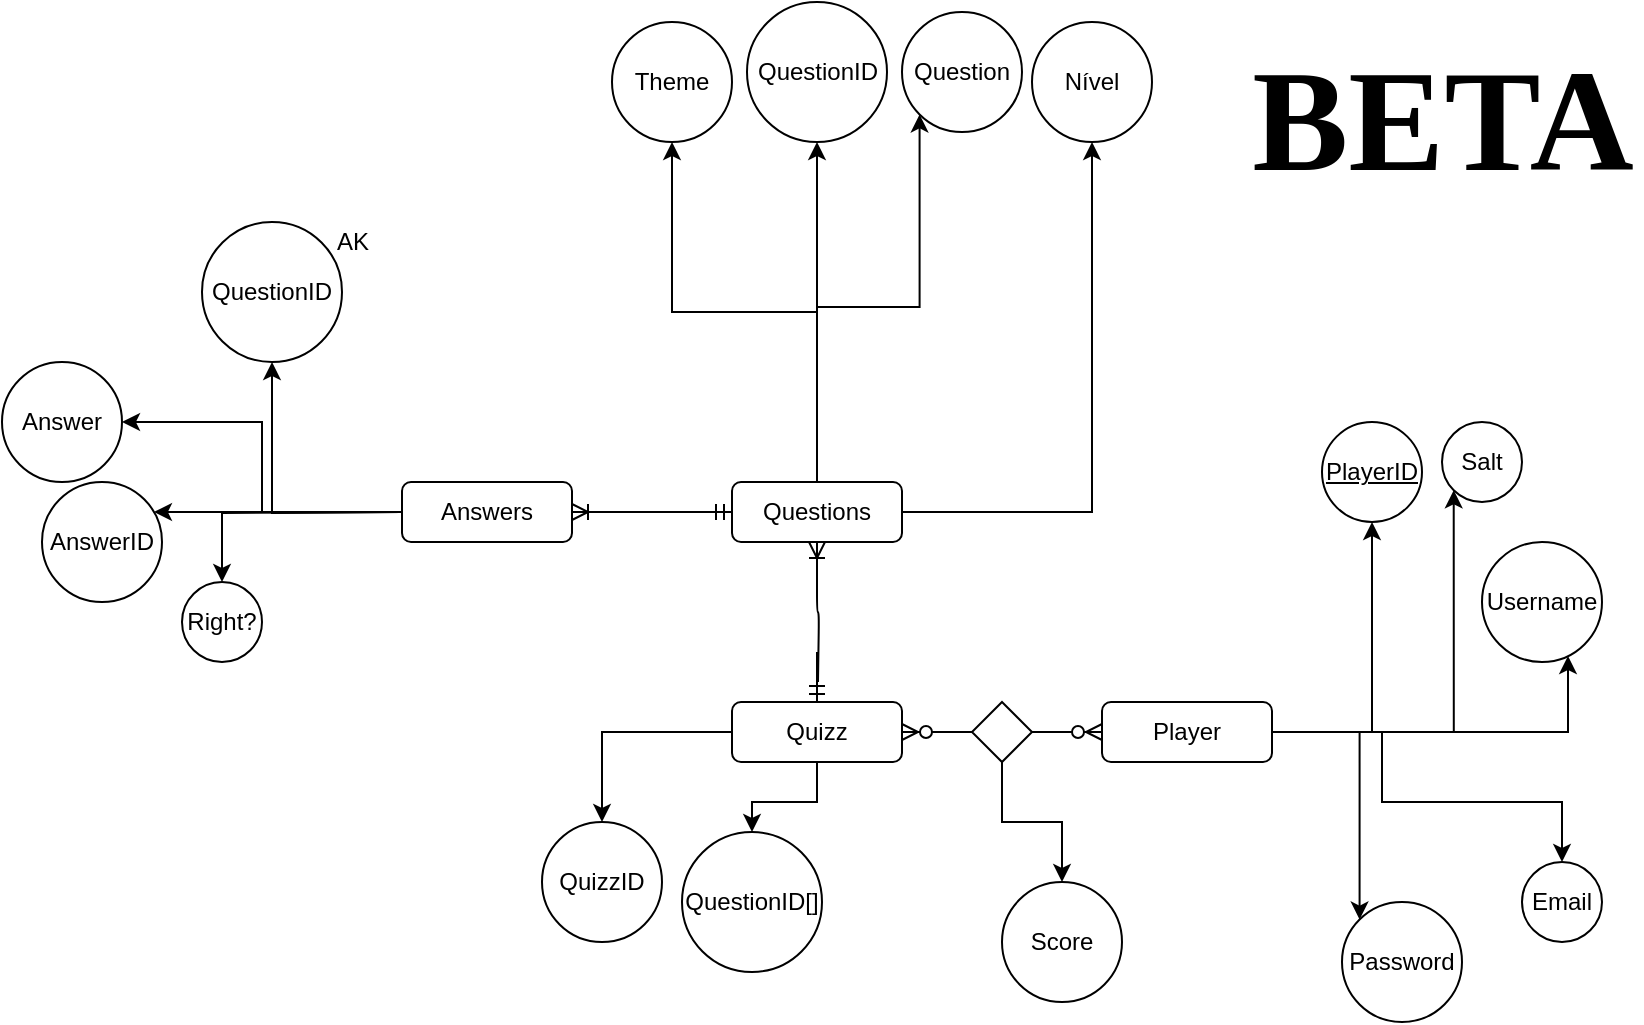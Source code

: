 <mxfile version="18.1.2" type="device"><diagram id="R2lEEEUBdFMjLlhIrx00" name="Page-1"><mxGraphModel dx="1107" dy="1611" grid="1" gridSize="10" guides="1" tooltips="1" connect="1" arrows="1" fold="1" page="1" pageScale="1" pageWidth="850" pageHeight="1100" math="0" shadow="0" extFonts="Permanent Marker^https://fonts.googleapis.com/css?family=Permanent+Marker"><root><mxCell id="0"/><mxCell id="1" parent="0"/><mxCell id="vzC_h9kWiyUQ8_YZiTgR-2" value="Quizz" style="rounded=1;whiteSpace=wrap;html=1;" parent="1" vertex="1"><mxGeometry x="365" y="210" width="85" height="30" as="geometry"/></mxCell><mxCell id="vzC_h9kWiyUQ8_YZiTgR-29" style="edgeStyle=orthogonalEdgeStyle;rounded=0;orthogonalLoop=1;jettySize=auto;html=1;" parent="1" source="vzC_h9kWiyUQ8_YZiTgR-3" target="vzC_h9kWiyUQ8_YZiTgR-21" edge="1"><mxGeometry relative="1" as="geometry"><Array as="points"><mxPoint x="690" y="225"/><mxPoint x="690" y="260"/></Array></mxGeometry></mxCell><mxCell id="vzC_h9kWiyUQ8_YZiTgR-3" value="Player" style="rounded=1;whiteSpace=wrap;html=1;" parent="1" vertex="1"><mxGeometry x="550" y="210" width="85" height="30" as="geometry"/></mxCell><mxCell id="vzC_h9kWiyUQ8_YZiTgR-8" value="Answers" style="rounded=1;whiteSpace=wrap;html=1;" parent="1" vertex="1"><mxGeometry x="200" y="100" width="85" height="30" as="geometry"/></mxCell><mxCell id="vzC_h9kWiyUQ8_YZiTgR-14" value="" style="edgeStyle=orthogonalEdgeStyle;fontSize=11;html=1;endArrow=ERoneToMany;startArrow=none;fontFamily=Helvetica;fontColor=default;align=center;strokeColor=default;" parent="1" target="vzC_h9kWiyUQ8_YZiTgR-9" edge="1"><mxGeometry relative="1" as="geometry"><mxPoint x="408" y="200" as="sourcePoint"/></mxGeometry></mxCell><mxCell id="vzC_h9kWiyUQ8_YZiTgR-15" value="" style="edgeStyle=orthogonalEdgeStyle;fontSize=11;html=1;endArrow=ERoneToMany;startArrow=ERmandOne;fontFamily=Helvetica;fontColor=default;align=center;strokeColor=default;" parent="1" source="vzC_h9kWiyUQ8_YZiTgR-9" target="vzC_h9kWiyUQ8_YZiTgR-8" edge="1"><mxGeometry relative="1" as="geometry"/></mxCell><mxCell id="vzC_h9kWiyUQ8_YZiTgR-34" value="" style="edgeStyle=orthogonalEdgeStyle;rounded=0;orthogonalLoop=1;jettySize=auto;html=1;" parent="1" source="vzC_h9kWiyUQ8_YZiTgR-9" target="vzC_h9kWiyUQ8_YZiTgR-26" edge="1"><mxGeometry relative="1" as="geometry"/></mxCell><mxCell id="vzC_h9kWiyUQ8_YZiTgR-44" style="edgeStyle=orthogonalEdgeStyle;rounded=0;orthogonalLoop=1;jettySize=auto;html=1;entryX=0;entryY=1;entryDx=0;entryDy=0;" parent="1" source="vzC_h9kWiyUQ8_YZiTgR-9" target="vzC_h9kWiyUQ8_YZiTgR-43" edge="1"><mxGeometry relative="1" as="geometry"/></mxCell><mxCell id="vzC_h9kWiyUQ8_YZiTgR-9" value="Questions" style="rounded=1;whiteSpace=wrap;html=1;" parent="1" vertex="1"><mxGeometry x="365" y="100" width="85" height="30" as="geometry"/></mxCell><mxCell id="vzC_h9kWiyUQ8_YZiTgR-41" style="edgeStyle=orthogonalEdgeStyle;rounded=0;orthogonalLoop=1;jettySize=auto;html=1;" parent="1" target="vzC_h9kWiyUQ8_YZiTgR-16" edge="1"><mxGeometry relative="1" as="geometry"><mxPoint x="200" y="115" as="sourcePoint"/></mxGeometry></mxCell><mxCell id="vzC_h9kWiyUQ8_YZiTgR-16" value="QuestionID" style="ellipse;whiteSpace=wrap;html=1;aspect=fixed;" parent="1" vertex="1"><mxGeometry x="100" y="-30" width="70" height="70" as="geometry"/></mxCell><mxCell id="vzC_h9kWiyUQ8_YZiTgR-40" value="" style="edgeStyle=orthogonalEdgeStyle;rounded=0;orthogonalLoop=1;jettySize=auto;html=1;" parent="1" source="vzC_h9kWiyUQ8_YZiTgR-8" target="vzC_h9kWiyUQ8_YZiTgR-17" edge="1"><mxGeometry relative="1" as="geometry"><Array as="points"><mxPoint x="150" y="115"/><mxPoint x="150" y="115"/></Array></mxGeometry></mxCell><mxCell id="vzC_h9kWiyUQ8_YZiTgR-17" value="AnswerID" style="ellipse;whiteSpace=wrap;html=1;aspect=fixed;" parent="1" vertex="1"><mxGeometry x="20" y="100" width="60" height="60" as="geometry"/></mxCell><mxCell id="vzC_h9kWiyUQ8_YZiTgR-42" style="edgeStyle=orthogonalEdgeStyle;rounded=0;orthogonalLoop=1;jettySize=auto;html=1;" parent="1" target="vzC_h9kWiyUQ8_YZiTgR-18" edge="1"><mxGeometry relative="1" as="geometry"><mxPoint x="200" y="115" as="sourcePoint"/></mxGeometry></mxCell><mxCell id="vzC_h9kWiyUQ8_YZiTgR-18" value="Right?" style="ellipse;whiteSpace=wrap;html=1;aspect=fixed;" parent="1" vertex="1"><mxGeometry x="90" y="150" width="40" height="40" as="geometry"/></mxCell><mxCell id="vzC_h9kWiyUQ8_YZiTgR-19" value="&lt;u&gt;PlayerID&lt;/u&gt;" style="ellipse;whiteSpace=wrap;html=1;aspect=fixed;" parent="1" vertex="1"><mxGeometry x="660" y="70" width="50" height="50" as="geometry"/></mxCell><mxCell id="vzC_h9kWiyUQ8_YZiTgR-20" value="Username" style="ellipse;whiteSpace=wrap;html=1;aspect=fixed;" parent="1" vertex="1"><mxGeometry x="740" y="130" width="60" height="60" as="geometry"/></mxCell><mxCell id="vzC_h9kWiyUQ8_YZiTgR-21" value="Email" style="ellipse;whiteSpace=wrap;html=1;aspect=fixed;" parent="1" vertex="1"><mxGeometry x="760" y="290" width="40" height="40" as="geometry"/></mxCell><mxCell id="vzC_h9kWiyUQ8_YZiTgR-37" value="" style="edgeStyle=orthogonalEdgeStyle;rounded=0;orthogonalLoop=1;jettySize=auto;html=1;" parent="1" source="vzC_h9kWiyUQ8_YZiTgR-2" target="vzC_h9kWiyUQ8_YZiTgR-24" edge="1"><mxGeometry relative="1" as="geometry"/></mxCell><mxCell id="vzC_h9kWiyUQ8_YZiTgR-24" value="QuestionID[]" style="ellipse;whiteSpace=wrap;html=1;aspect=fixed;" parent="1" vertex="1"><mxGeometry x="340" y="275" width="70" height="70" as="geometry"/></mxCell><mxCell id="vzC_h9kWiyUQ8_YZiTgR-26" value="QuestionID" style="ellipse;whiteSpace=wrap;html=1;aspect=fixed;" parent="1" vertex="1"><mxGeometry x="372.5" y="-140" width="70" height="70" as="geometry"/></mxCell><mxCell id="vzC_h9kWiyUQ8_YZiTgR-28" value="Password" style="ellipse;whiteSpace=wrap;html=1;aspect=fixed;" parent="1" vertex="1"><mxGeometry x="670" y="310" width="60" height="60" as="geometry"/></mxCell><mxCell id="vzC_h9kWiyUQ8_YZiTgR-31" style="edgeStyle=orthogonalEdgeStyle;rounded=0;orthogonalLoop=1;jettySize=auto;html=1;exitX=1;exitY=0.5;exitDx=0;exitDy=0;entryX=0.5;entryY=1;entryDx=0;entryDy=0;" parent="1" source="vzC_h9kWiyUQ8_YZiTgR-3" target="vzC_h9kWiyUQ8_YZiTgR-19" edge="1"><mxGeometry relative="1" as="geometry"><mxPoint x="645" y="235" as="sourcePoint"/><mxPoint x="720" y="270" as="targetPoint"/></mxGeometry></mxCell><mxCell id="vzC_h9kWiyUQ8_YZiTgR-32" style="edgeStyle=orthogonalEdgeStyle;rounded=0;orthogonalLoop=1;jettySize=auto;html=1;exitX=1;exitY=0.5;exitDx=0;exitDy=0;" parent="1" source="vzC_h9kWiyUQ8_YZiTgR-3" target="vzC_h9kWiyUQ8_YZiTgR-20" edge="1"><mxGeometry relative="1" as="geometry"><mxPoint x="655" y="245" as="sourcePoint"/><mxPoint x="730" y="280" as="targetPoint"/><Array as="points"><mxPoint x="783" y="225"/></Array></mxGeometry></mxCell><mxCell id="vzC_h9kWiyUQ8_YZiTgR-33" style="edgeStyle=orthogonalEdgeStyle;rounded=0;orthogonalLoop=1;jettySize=auto;html=1;exitX=1;exitY=0.5;exitDx=0;exitDy=0;entryX=0;entryY=0;entryDx=0;entryDy=0;" parent="1" source="vzC_h9kWiyUQ8_YZiTgR-3" target="vzC_h9kWiyUQ8_YZiTgR-28" edge="1"><mxGeometry relative="1" as="geometry"><mxPoint x="665" y="255" as="sourcePoint"/><mxPoint x="740" y="290" as="targetPoint"/></mxGeometry></mxCell><mxCell id="vzC_h9kWiyUQ8_YZiTgR-39" value="AK" style="text;html=1;align=center;verticalAlign=middle;resizable=0;points=[];autosize=1;strokeColor=none;fillColor=none;" parent="1" vertex="1"><mxGeometry x="160" y="-30" width="30" height="20" as="geometry"/></mxCell><mxCell id="vzC_h9kWiyUQ8_YZiTgR-43" value="Question" style="ellipse;whiteSpace=wrap;html=1;aspect=fixed;" parent="1" vertex="1"><mxGeometry x="450" y="-135" width="60" height="60" as="geometry"/></mxCell><mxCell id="vzC_h9kWiyUQ8_YZiTgR-46" value="" style="edgeStyle=orthogonalEdgeStyle;rounded=0;orthogonalLoop=1;jettySize=auto;html=1;" parent="1" source="vzC_h9kWiyUQ8_YZiTgR-8" target="vzC_h9kWiyUQ8_YZiTgR-45" edge="1"><mxGeometry relative="1" as="geometry"/></mxCell><mxCell id="vzC_h9kWiyUQ8_YZiTgR-45" value="Answer" style="ellipse;whiteSpace=wrap;html=1;aspect=fixed;" parent="1" vertex="1"><mxGeometry y="40" width="60" height="60" as="geometry"/></mxCell><mxCell id="vzC_h9kWiyUQ8_YZiTgR-50" value="" style="edgeStyle=orthogonalEdgeStyle;rounded=0;orthogonalLoop=1;jettySize=auto;html=1;" parent="1" source="vzC_h9kWiyUQ8_YZiTgR-2" target="vzC_h9kWiyUQ8_YZiTgR-49" edge="1"><mxGeometry relative="1" as="geometry"><mxPoint x="370" y="250" as="sourcePoint"/></mxGeometry></mxCell><mxCell id="vzC_h9kWiyUQ8_YZiTgR-49" value="QuizzID" style="ellipse;whiteSpace=wrap;html=1;aspect=fixed;" parent="1" vertex="1"><mxGeometry x="270" y="270" width="60" height="60" as="geometry"/></mxCell><mxCell id="vzC_h9kWiyUQ8_YZiTgR-61" value="" style="edgeStyle=orthogonalEdgeStyle;rounded=0;orthogonalLoop=1;jettySize=auto;html=1;exitX=0.5;exitY=1;exitDx=0;exitDy=0;" parent="1" source="vzC_h9kWiyUQ8_YZiTgR-75" target="vzC_h9kWiyUQ8_YZiTgR-59" edge="1"><mxGeometry relative="1" as="geometry"><mxPoint x="500" y="360" as="sourcePoint"/></mxGeometry></mxCell><mxCell id="vzC_h9kWiyUQ8_YZiTgR-59" value="Score" style="ellipse;whiteSpace=wrap;html=1;aspect=fixed;" parent="1" vertex="1"><mxGeometry x="500" y="300" width="60" height="60" as="geometry"/></mxCell><mxCell id="vzC_h9kWiyUQ8_YZiTgR-72" value="" style="edgeStyle=entityRelationEdgeStyle;fontSize=12;html=1;endArrow=ERzeroToMany;startArrow=none;rounded=0;exitX=0;exitY=0.5;exitDx=0;exitDy=0;" parent="1" source="vzC_h9kWiyUQ8_YZiTgR-75" target="vzC_h9kWiyUQ8_YZiTgR-2" edge="1"><mxGeometry width="100" height="100" relative="1" as="geometry"><mxPoint x="425" y="310" as="sourcePoint"/><mxPoint x="510" y="200" as="targetPoint"/></mxGeometry></mxCell><mxCell id="vzC_h9kWiyUQ8_YZiTgR-75" value="" style="rhombus;whiteSpace=wrap;html=1;" parent="1" vertex="1"><mxGeometry x="485" y="210" width="30" height="30" as="geometry"/></mxCell><mxCell id="vzC_h9kWiyUQ8_YZiTgR-80" style="edgeStyle=orthogonalEdgeStyle;rounded=0;orthogonalLoop=1;jettySize=auto;html=1;" parent="1" source="vzC_h9kWiyUQ8_YZiTgR-9" target="vzC_h9kWiyUQ8_YZiTgR-79" edge="1"><mxGeometry relative="1" as="geometry"/></mxCell><mxCell id="vzC_h9kWiyUQ8_YZiTgR-79" value="Theme" style="ellipse;whiteSpace=wrap;html=1;aspect=fixed;" parent="1" vertex="1"><mxGeometry x="305" y="-130" width="60" height="60" as="geometry"/></mxCell><mxCell id="vzC_h9kWiyUQ8_YZiTgR-82" value="Salt" style="ellipse;whiteSpace=wrap;html=1;aspect=fixed;" parent="1" vertex="1"><mxGeometry x="720" y="70" width="40" height="40" as="geometry"/></mxCell><mxCell id="vzC_h9kWiyUQ8_YZiTgR-83" style="edgeStyle=orthogonalEdgeStyle;rounded=0;orthogonalLoop=1;jettySize=auto;html=1;exitX=1;exitY=0.5;exitDx=0;exitDy=0;entryX=0;entryY=1;entryDx=0;entryDy=0;" parent="1" source="vzC_h9kWiyUQ8_YZiTgR-3" target="vzC_h9kWiyUQ8_YZiTgR-82" edge="1"><mxGeometry relative="1" as="geometry"><mxPoint x="645" y="235" as="sourcePoint"/><mxPoint x="695" y="130" as="targetPoint"/><Array as="points"><mxPoint x="726" y="225"/></Array></mxGeometry></mxCell><mxCell id="nkhLn_AUHAJwVavkUxac-1" value="Nível" style="ellipse;whiteSpace=wrap;html=1;aspect=fixed;" vertex="1" parent="1"><mxGeometry x="515" y="-130" width="60" height="60" as="geometry"/></mxCell><mxCell id="nkhLn_AUHAJwVavkUxac-5" value="" style="edgeStyle=orthogonalEdgeStyle;rounded=0;orthogonalLoop=1;jettySize=auto;html=1;exitX=1;exitY=0.5;exitDx=0;exitDy=0;" edge="1" parent="1" source="vzC_h9kWiyUQ8_YZiTgR-9" target="nkhLn_AUHAJwVavkUxac-1"><mxGeometry relative="1" as="geometry"/></mxCell><mxCell id="nkhLn_AUHAJwVavkUxac-4" value="" style="edgeStyle=orthogonalEdgeStyle;fontSize=11;html=1;endArrow=none;startArrow=ERmandOne;fontFamily=Helvetica;fontColor=default;align=center;strokeColor=default;" edge="1" parent="1" source="vzC_h9kWiyUQ8_YZiTgR-2"><mxGeometry relative="1" as="geometry"><mxPoint x="407.5" y="210" as="sourcePoint"/><mxPoint x="407.5" y="185" as="targetPoint"/></mxGeometry></mxCell><mxCell id="nkhLn_AUHAJwVavkUxac-13" value="" style="edgeStyle=entityRelationEdgeStyle;fontSize=12;html=1;endArrow=ERzeroToMany;startArrow=none;rounded=0;exitX=1;exitY=0.5;exitDx=0;exitDy=0;entryX=0;entryY=0.5;entryDx=0;entryDy=0;" edge="1" parent="1" source="vzC_h9kWiyUQ8_YZiTgR-75" target="vzC_h9kWiyUQ8_YZiTgR-3"><mxGeometry width="100" height="100" relative="1" as="geometry"><mxPoint x="550" y="160" as="sourcePoint"/><mxPoint x="515" y="160" as="targetPoint"/></mxGeometry></mxCell><mxCell id="nkhLn_AUHAJwVavkUxac-9" value="&lt;b&gt;&lt;font data-font-src=&quot;https://fonts.googleapis.com/css?family=Permanent+Marker&quot; face=&quot;Permanent Marker&quot; style=&quot;font-size: 72px;&quot;&gt;BETA&lt;/font&gt;&lt;/b&gt;" style="text;html=1;align=center;verticalAlign=middle;resizable=0;points=[];autosize=1;strokeColor=none;fillColor=none;" vertex="1" parent="1"><mxGeometry x="620" y="-100" width="200" height="40" as="geometry"/></mxCell></root></mxGraphModel></diagram></mxfile>